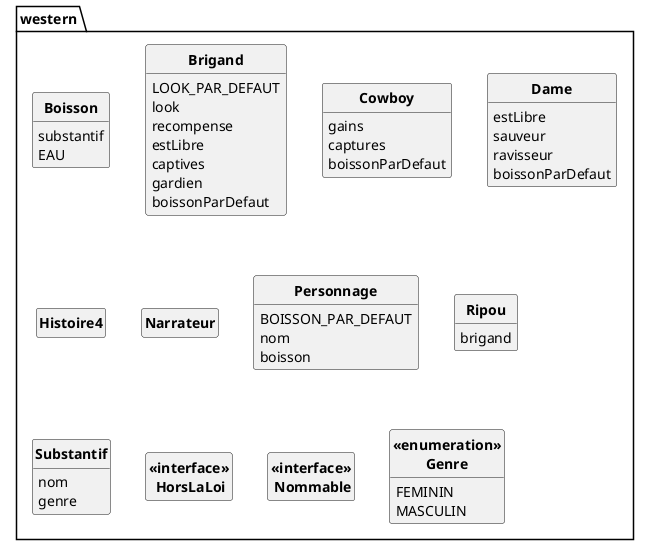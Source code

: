 @startuml

skinparam style strictuml
skinparam classAttributeIconSize 0
skinparam classFontStyle Bold
hide empty members

Package "western" {
class Boisson
{
substantif
EAU
}

class Brigand
{
LOOK_PAR_DEFAUT
look
recompense
estLibre
captives
gardien
boissonParDefaut
}

class Cowboy
{
gains
captures
boissonParDefaut
}

class Dame
{
estLibre
sauveur
ravisseur
boissonParDefaut
}

class Histoire4
{
}

class Narrateur
{
}

class Personnage
{
BOISSON_PAR_DEFAUT
nom
boisson
}

class Ripou
{
brigand
}

class Substantif
{
nom
genre
}

class "<<interface>>\n HorsLaLoi"
class "<<interface>>\n Nommable"
class "<<enumeration>>\nGenre"
{
FEMININ
MASCULIN
}

}

@enduml

